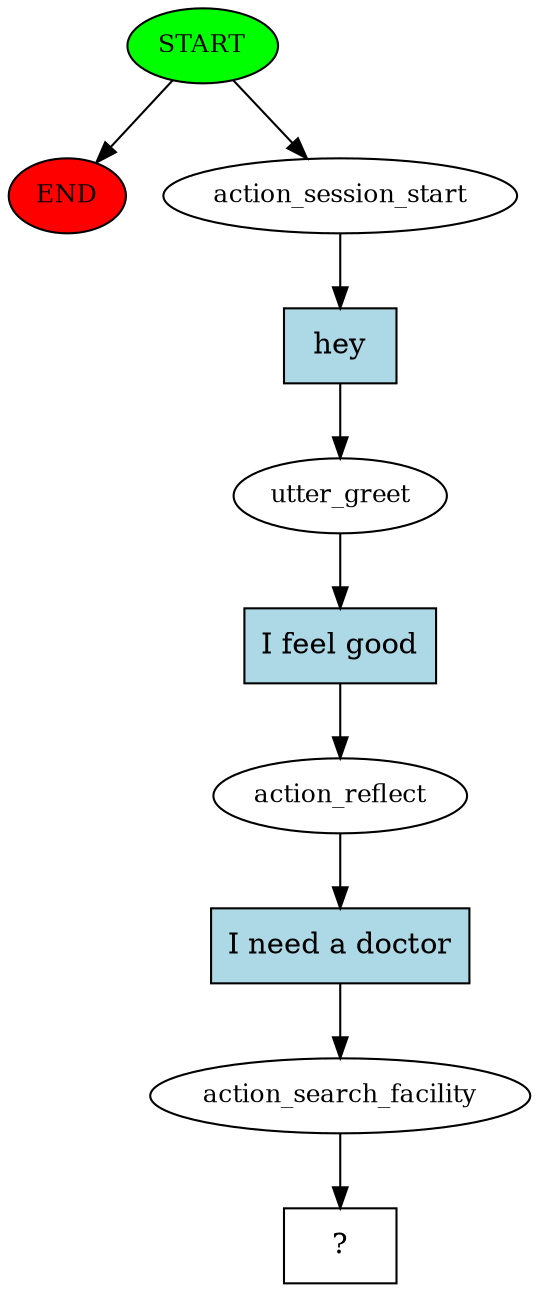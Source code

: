 digraph  {
0 [class="start active", fillcolor=green, fontsize=12, label=START, style=filled];
"-1" [class=end, fillcolor=red, fontsize=12, label=END, style=filled];
1 [class=active, fontsize=12, label=action_session_start];
2 [class=active, fontsize=12, label=utter_greet];
3 [class=active, fontsize=12, label=action_reflect];
4 [class=active, fontsize=12, label=action_search_facility];
5 [class="intent dashed active", label="  ?  ", shape=rect];
6 [class="intent active", fillcolor=lightblue, label=hey, shape=rect, style=filled];
7 [class="intent active", fillcolor=lightblue, label="I feel good", shape=rect, style=filled];
8 [class="intent active", fillcolor=lightblue, label="I need a doctor", shape=rect, style=filled];
0 -> "-1"  [class="", key=NONE, label=""];
0 -> 1  [class=active, key=NONE, label=""];
1 -> 6  [class=active, key=0];
2 -> 7  [class=active, key=0];
3 -> 8  [class=active, key=0];
4 -> 5  [class=active, key=NONE, label=""];
6 -> 2  [class=active, key=0];
7 -> 3  [class=active, key=0];
8 -> 4  [class=active, key=0];
}

